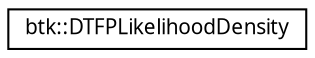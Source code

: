 digraph G
{
  edge [fontname="FreeSans.ttf",fontsize="10",labelfontname="FreeSans.ttf",labelfontsize="10"];
  node [fontname="FreeSans.ttf",fontsize="10",shape=record];
  rankdir=LR;
  Node1 [label="btk::DTFPLikelihoodDensity",height=0.2,width=0.4,color="black", fillcolor="white", style="filled",URL="$classbtk_1_1_d_t_f_p_likelihood_density.html"];
}
